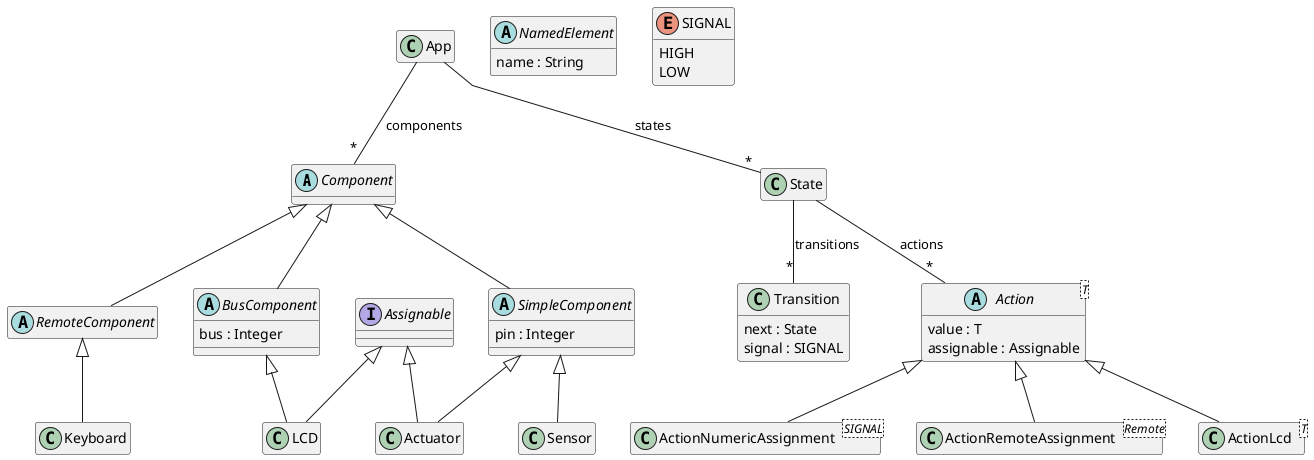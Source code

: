 @startuml
skinparam linetype polyline
' Inheritance
Component <|-- BusComponent
Component <|-- SimpleComponent
Component <|-- RemoteComponent
BusComponent <|-- LCD
SimpleComponent <|-- Actuator
SimpleComponent <|-- Sensor
Assignable <|-- LCD
Assignable <|-- Actuator
class "ActionNumericAssignment<SIGNAL>" as ActionNumericAssignment_SIGNAL
class "ActionRemoteAssignment<Remote>" as ActionRemoteAssignment_Remote

Action <|-- ActionNumericAssignment_SIGNAL
Action <|-- ActionRemoteAssignment_Remote
Action <|-- ActionLcd
RemoteComponent <|-- Keyboard
' NamedElement <|-- Component
' NamedElement <|-- Remote
' NamedElement <|-- State
' NamedElement <|-- App

' Abstract Class Declaration
abstract class NamedElement{
  name : String
}
abstract class Action<T> {
   value : T
   assignable : Assignable
}
abstract class Component {
}
abstract class BusComponent {
  bus : Integer
}
abstract class SimpleComponent {
  pin : Integer
}
interface Assignable {
}
abstract class RemoteComponent {
  baud : Baud
}
class ActionLcd<T> {
}
' Class Declaration
class App {
}
class Transition {
    next : State
    signal : SIGNAL
}
' Enum Declaration
enum SIGNAL {
   HIGH
   LOW
}

' All attributes
App -- "*" Component : components
App -- "*" State : states
State -- "*" Action : actions
State -- "*" Transition : transitions

' Hide methods
hide Component methods
hide Keyboard methods
hide RemoteComponent methods
hide Action methods
hide SIGNAL methods
hide Transition methods
hide NamedElement methods
hide ActionNumericAssignment_SIGNAL methods
hide ActionRemoteAssignment_Remote methods
' Hide members
hide RemoteComponent members
hide Keyboard members
hide LCD members
hide Keyboard members
hide ActionLcd members
hide Sensor members
hide App members
hide Actuator members
hide State members
hide ActionNumericAssignment_SIGNAL members
hide ActionRemoteAssignment_Remote members
@enduml